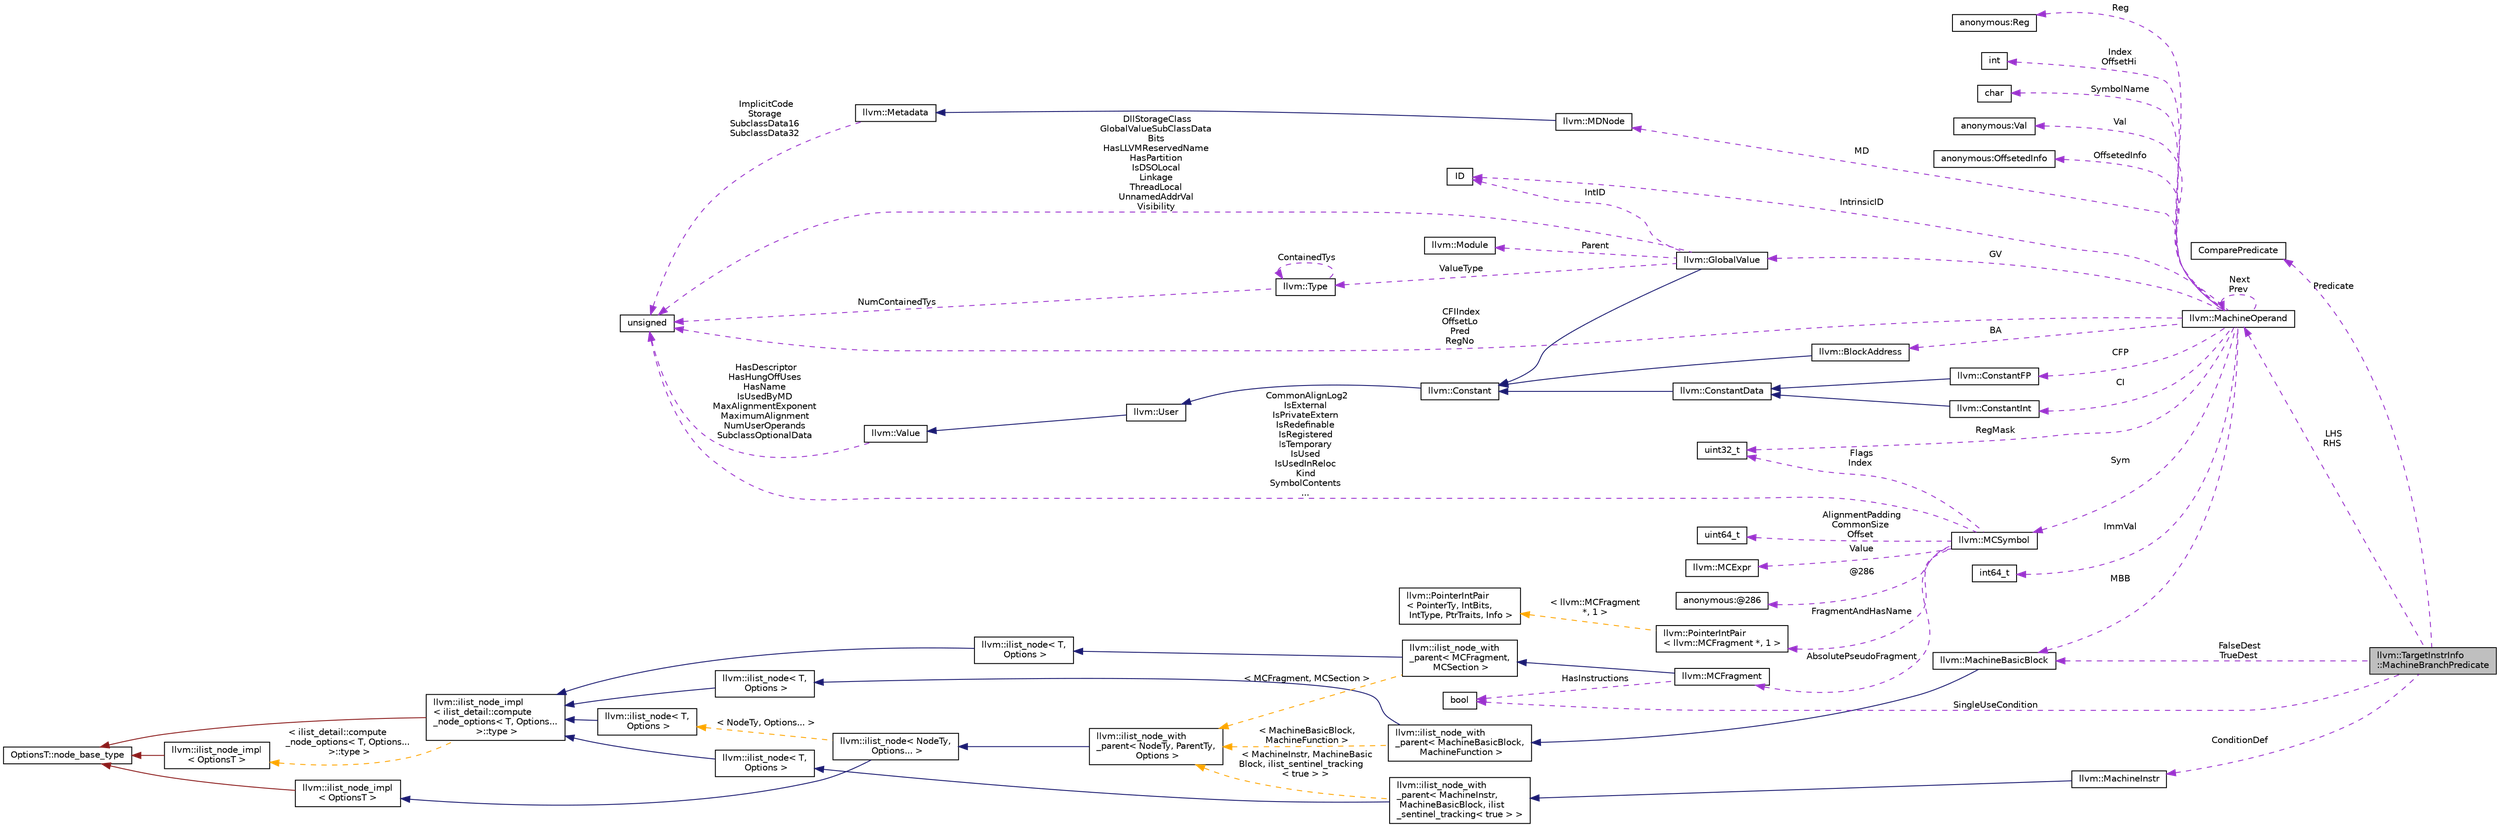 digraph "llvm::TargetInstrInfo::MachineBranchPredicate"
{
 // LATEX_PDF_SIZE
  bgcolor="transparent";
  edge [fontname="Helvetica",fontsize="10",labelfontname="Helvetica",labelfontsize="10"];
  node [fontname="Helvetica",fontsize="10",shape="box"];
  rankdir="LR";
  Node1 [label="llvm::TargetInstrInfo\l::MachineBranchPredicate",height=0.2,width=0.4,color="black", fillcolor="grey75", style="filled", fontcolor="black",tooltip="Represents a predicate at the MachineFunction level."];
  Node2 -> Node1 [dir="back",color="darkorchid3",fontsize="10",style="dashed",label=" Predicate" ,fontname="Helvetica"];
  Node2 [label="ComparePredicate",height=0.2,width=0.4,color="black",tooltip=" "];
  Node3 -> Node1 [dir="back",color="darkorchid3",fontsize="10",style="dashed",label=" LHS\nRHS" ,fontname="Helvetica"];
  Node3 [label="llvm::MachineOperand",height=0.2,width=0.4,color="black",URL="$classllvm_1_1MachineOperand.html",tooltip="MachineOperand class - Representation of each machine instruction operand."];
  Node4 -> Node3 [dir="back",color="darkorchid3",fontsize="10",style="dashed",label=" CFIIndex\nOffsetLo\nPred\nRegNo" ,fontname="Helvetica"];
  Node4 [label="unsigned",height=0.2,width=0.4,color="black",URL="$classunsigned.html",tooltip=" "];
  Node5 -> Node3 [dir="back",color="darkorchid3",fontsize="10",style="dashed",label=" MBB" ,fontname="Helvetica"];
  Node5 [label="llvm::MachineBasicBlock",height=0.2,width=0.4,color="black",URL="$classllvm_1_1MachineBasicBlock.html",tooltip=" "];
  Node6 -> Node5 [dir="back",color="midnightblue",fontsize="10",style="solid",fontname="Helvetica"];
  Node6 [label="llvm::ilist_node_with\l_parent\< MachineBasicBlock,\l MachineFunction \>",height=0.2,width=0.4,color="black",URL="$classllvm_1_1ilist__node__with__parent.html",tooltip=" "];
  Node7 -> Node6 [dir="back",color="midnightblue",fontsize="10",style="solid",fontname="Helvetica"];
  Node7 [label="llvm::ilist_node\< T,\l Options \>",height=0.2,width=0.4,color="black",URL="$classllvm_1_1ilist__node.html",tooltip=" "];
  Node8 -> Node7 [dir="back",color="midnightblue",fontsize="10",style="solid",fontname="Helvetica"];
  Node8 [label="llvm::ilist_node_impl\l\< ilist_detail::compute\l_node_options\< T, Options...\l \>::type \>",height=0.2,width=0.4,color="black",URL="$classllvm_1_1ilist__node__impl.html",tooltip=" "];
  Node9 -> Node8 [dir="back",color="firebrick4",fontsize="10",style="solid",fontname="Helvetica"];
  Node9 [label="OptionsT::node_base_type",height=0.2,width=0.4,color="black",tooltip=" "];
  Node10 -> Node8 [dir="back",color="orange",fontsize="10",style="dashed",label=" \< ilist_detail::compute\l_node_options\< T, Options...\l \>::type \>" ,fontname="Helvetica"];
  Node10 [label="llvm::ilist_node_impl\l\< OptionsT \>",height=0.2,width=0.4,color="black",URL="$classllvm_1_1ilist__node__impl.html",tooltip="Implementation for an ilist node."];
  Node9 -> Node10 [dir="back",color="firebrick4",fontsize="10",style="solid",fontname="Helvetica"];
  Node11 -> Node6 [dir="back",color="orange",fontsize="10",style="dashed",label=" \< MachineBasicBlock,\l MachineFunction \>" ,fontname="Helvetica"];
  Node11 [label="llvm::ilist_node_with\l_parent\< NodeTy, ParentTy,\l Options \>",height=0.2,width=0.4,color="black",URL="$classllvm_1_1ilist__node__with__parent.html",tooltip="An ilist node that can access its parent list."];
  Node12 -> Node11 [dir="back",color="midnightblue",fontsize="10",style="solid",fontname="Helvetica"];
  Node12 [label="llvm::ilist_node\< NodeTy,\l Options... \>",height=0.2,width=0.4,color="black",URL="$classllvm_1_1ilist__node.html",tooltip=" "];
  Node13 -> Node12 [dir="back",color="midnightblue",fontsize="10",style="solid",fontname="Helvetica"];
  Node13 [label="llvm::ilist_node_impl\l\< OptionsT \>",height=0.2,width=0.4,color="black",URL="$classllvm_1_1ilist__node__impl.html",tooltip="Implementation for an ilist node."];
  Node9 -> Node13 [dir="back",color="firebrick4",fontsize="10",style="solid",fontname="Helvetica"];
  Node14 -> Node12 [dir="back",color="orange",fontsize="10",style="dashed",label=" \< NodeTy, Options... \>" ,fontname="Helvetica"];
  Node14 [label="llvm::ilist_node\< T,\l Options \>",height=0.2,width=0.4,color="black",URL="$classllvm_1_1ilist__node.html",tooltip=" "];
  Node8 -> Node14 [dir="back",color="midnightblue",fontsize="10",style="solid",fontname="Helvetica"];
  Node15 -> Node3 [dir="back",color="darkorchid3",fontsize="10",style="dashed",label=" CFP" ,fontname="Helvetica"];
  Node15 [label="llvm::ConstantFP",height=0.2,width=0.4,color="black",URL="$classllvm_1_1ConstantFP.html",tooltip="ConstantFP - Floating Point Values [float, double]."];
  Node16 -> Node15 [dir="back",color="midnightblue",fontsize="10",style="solid",fontname="Helvetica"];
  Node16 [label="llvm::ConstantData",height=0.2,width=0.4,color="black",URL="$classllvm_1_1ConstantData.html",tooltip="Base class for constants with no operands."];
  Node17 -> Node16 [dir="back",color="midnightblue",fontsize="10",style="solid",fontname="Helvetica"];
  Node17 [label="llvm::Constant",height=0.2,width=0.4,color="black",URL="$classllvm_1_1Constant.html",tooltip="This is an important base class in LLVM."];
  Node18 -> Node17 [dir="back",color="midnightblue",fontsize="10",style="solid",fontname="Helvetica"];
  Node18 [label="llvm::User",height=0.2,width=0.4,color="black",URL="$classllvm_1_1User.html",tooltip=" "];
  Node19 -> Node18 [dir="back",color="midnightblue",fontsize="10",style="solid",fontname="Helvetica"];
  Node19 [label="llvm::Value",height=0.2,width=0.4,color="black",URL="$classllvm_1_1Value.html",tooltip="LLVM Value Representation."];
  Node4 -> Node19 [dir="back",color="darkorchid3",fontsize="10",style="dashed",label=" HasDescriptor\nHasHungOffUses\nHasName\nIsUsedByMD\nMaxAlignmentExponent\nMaximumAlignment\nNumUserOperands\nSubclassOptionalData" ,fontname="Helvetica"];
  Node20 -> Node3 [dir="back",color="darkorchid3",fontsize="10",style="dashed",label=" CI" ,fontname="Helvetica"];
  Node20 [label="llvm::ConstantInt",height=0.2,width=0.4,color="black",URL="$classllvm_1_1ConstantInt.html",tooltip="This is the shared class of boolean and integer constants."];
  Node16 -> Node20 [dir="back",color="midnightblue",fontsize="10",style="solid",fontname="Helvetica"];
  Node21 -> Node3 [dir="back",color="darkorchid3",fontsize="10",style="dashed",label=" ImmVal" ,fontname="Helvetica"];
  Node21 [label="int64_t",height=0.2,width=0.4,color="black",tooltip=" "];
  Node22 -> Node3 [dir="back",color="darkorchid3",fontsize="10",style="dashed",label=" RegMask" ,fontname="Helvetica"];
  Node22 [label="uint32_t",height=0.2,width=0.4,color="black",URL="$classuint32__t.html",tooltip=" "];
  Node23 -> Node3 [dir="back",color="darkorchid3",fontsize="10",style="dashed",label=" MD" ,fontname="Helvetica"];
  Node23 [label="llvm::MDNode",height=0.2,width=0.4,color="black",URL="$classllvm_1_1MDNode.html",tooltip="Metadata node."];
  Node24 -> Node23 [dir="back",color="midnightblue",fontsize="10",style="solid",fontname="Helvetica"];
  Node24 [label="llvm::Metadata",height=0.2,width=0.4,color="black",URL="$classllvm_1_1Metadata.html",tooltip="Root of the metadata hierarchy."];
  Node4 -> Node24 [dir="back",color="darkorchid3",fontsize="10",style="dashed",label=" ImplicitCode\nStorage\nSubclassData16\nSubclassData32" ,fontname="Helvetica"];
  Node25 -> Node3 [dir="back",color="darkorchid3",fontsize="10",style="dashed",label=" Sym" ,fontname="Helvetica"];
  Node25 [label="llvm::MCSymbol",height=0.2,width=0.4,color="black",URL="$classllvm_1_1MCSymbol.html",tooltip="MCSymbol - Instances of this class represent a symbol name in the MC file, and MCSymbols are created ..."];
  Node26 -> Node25 [dir="back",color="darkorchid3",fontsize="10",style="dashed",label=" AbsolutePseudoFragment" ,fontname="Helvetica"];
  Node26 [label="llvm::MCFragment",height=0.2,width=0.4,color="black",URL="$classllvm_1_1MCFragment.html",tooltip=" "];
  Node27 -> Node26 [dir="back",color="midnightblue",fontsize="10",style="solid",fontname="Helvetica"];
  Node27 [label="llvm::ilist_node_with\l_parent\< MCFragment,\l MCSection \>",height=0.2,width=0.4,color="black",URL="$classllvm_1_1ilist__node__with__parent.html",tooltip=" "];
  Node28 -> Node27 [dir="back",color="midnightblue",fontsize="10",style="solid",fontname="Helvetica"];
  Node28 [label="llvm::ilist_node\< T,\l Options \>",height=0.2,width=0.4,color="black",URL="$classllvm_1_1ilist__node.html",tooltip=" "];
  Node8 -> Node28 [dir="back",color="midnightblue",fontsize="10",style="solid",fontname="Helvetica"];
  Node11 -> Node27 [dir="back",color="orange",fontsize="10",style="dashed",label=" \< MCFragment, MCSection \>" ,fontname="Helvetica"];
  Node29 -> Node26 [dir="back",color="darkorchid3",fontsize="10",style="dashed",label=" HasInstructions" ,fontname="Helvetica"];
  Node29 [label="bool",height=0.2,width=0.4,color="black",URL="$classbool.html",tooltip=" "];
  Node30 -> Node25 [dir="back",color="darkorchid3",fontsize="10",style="dashed",label=" FragmentAndHasName" ,fontname="Helvetica"];
  Node30 [label="llvm::PointerIntPair\l\< llvm::MCFragment *, 1 \>",height=0.2,width=0.4,color="black",URL="$classllvm_1_1PointerIntPair.html",tooltip=" "];
  Node31 -> Node30 [dir="back",color="orange",fontsize="10",style="dashed",label=" \< llvm::MCFragment\l *, 1 \>" ,fontname="Helvetica"];
  Node31 [label="llvm::PointerIntPair\l\< PointerTy, IntBits,\l IntType, PtrTraits, Info \>",height=0.2,width=0.4,color="black",URL="$classllvm_1_1PointerIntPair.html",tooltip="PointerIntPair - This class implements a pair of a pointer and small integer."];
  Node4 -> Node25 [dir="back",color="darkorchid3",fontsize="10",style="dashed",label=" CommonAlignLog2\nIsExternal\nIsPrivateExtern\nIsRedefinable\nIsRegistered\nIsTemporary\nIsUsed\nIsUsedInReloc\nKind\nSymbolContents\n..." ,fontname="Helvetica"];
  Node22 -> Node25 [dir="back",color="darkorchid3",fontsize="10",style="dashed",label=" Flags\nIndex" ,fontname="Helvetica"];
  Node32 -> Node25 [dir="back",color="darkorchid3",fontsize="10",style="dashed",label=" AlignmentPadding\nCommonSize\nOffset" ,fontname="Helvetica"];
  Node32 [label="uint64_t",height=0.2,width=0.4,color="black",tooltip=" "];
  Node33 -> Node25 [dir="back",color="darkorchid3",fontsize="10",style="dashed",label=" Value" ,fontname="Helvetica"];
  Node33 [label="llvm::MCExpr",height=0.2,width=0.4,color="black",URL="$classllvm_1_1MCExpr.html",tooltip="Base class for the full range of assembler expressions which are needed for parsing."];
  Node34 -> Node25 [dir="back",color="darkorchid3",fontsize="10",style="dashed",label=" @286" ,fontname="Helvetica"];
  Node34 [label="anonymous:@286",height=0.2,width=0.4,color="black",tooltip=" "];
  Node35 -> Node3 [dir="back",color="darkorchid3",fontsize="10",style="dashed",label=" IntrinsicID" ,fontname="Helvetica"];
  Node35 [label="ID",height=0.2,width=0.4,color="black",tooltip=" "];
  Node3 -> Node3 [dir="back",color="darkorchid3",fontsize="10",style="dashed",label=" Next\nPrev" ,fontname="Helvetica"];
  Node36 -> Node3 [dir="back",color="darkorchid3",fontsize="10",style="dashed",label=" Reg" ,fontname="Helvetica"];
  Node36 [label="anonymous:Reg",height=0.2,width=0.4,color="black",tooltip=" "];
  Node37 -> Node3 [dir="back",color="darkorchid3",fontsize="10",style="dashed",label=" Index\nOffsetHi" ,fontname="Helvetica"];
  Node37 [label="int",height=0.2,width=0.4,color="black",tooltip=" "];
  Node38 -> Node3 [dir="back",color="darkorchid3",fontsize="10",style="dashed",label=" SymbolName" ,fontname="Helvetica"];
  Node38 [label="char",height=0.2,width=0.4,color="black",URL="$classchar.html",tooltip=" "];
  Node39 -> Node3 [dir="back",color="darkorchid3",fontsize="10",style="dashed",label=" GV" ,fontname="Helvetica"];
  Node39 [label="llvm::GlobalValue",height=0.2,width=0.4,color="black",URL="$classllvm_1_1GlobalValue.html",tooltip=" "];
  Node17 -> Node39 [dir="back",color="midnightblue",fontsize="10",style="solid",fontname="Helvetica"];
  Node40 -> Node39 [dir="back",color="darkorchid3",fontsize="10",style="dashed",label=" ValueType" ,fontname="Helvetica"];
  Node40 [label="llvm::Type",height=0.2,width=0.4,color="black",URL="$classllvm_1_1Type.html",tooltip="The instances of the Type class are immutable: once they are created, they are never changed."];
  Node4 -> Node40 [dir="back",color="darkorchid3",fontsize="10",style="dashed",label=" NumContainedTys" ,fontname="Helvetica"];
  Node40 -> Node40 [dir="back",color="darkorchid3",fontsize="10",style="dashed",label=" ContainedTys" ,fontname="Helvetica"];
  Node4 -> Node39 [dir="back",color="darkorchid3",fontsize="10",style="dashed",label=" DllStorageClass\nGlobalValueSubClassData\lBits\nHasLLVMReservedName\nHasPartition\nIsDSOLocal\nLinkage\nThreadLocal\nUnnamedAddrVal\nVisibility" ,fontname="Helvetica"];
  Node35 -> Node39 [dir="back",color="darkorchid3",fontsize="10",style="dashed",label=" IntID" ,fontname="Helvetica"];
  Node41 -> Node39 [dir="back",color="darkorchid3",fontsize="10",style="dashed",label=" Parent" ,fontname="Helvetica"];
  Node41 [label="llvm::Module",height=0.2,width=0.4,color="black",URL="$classllvm_1_1Module.html",tooltip="A Module instance is used to store all the information related to an LLVM module."];
  Node42 -> Node3 [dir="back",color="darkorchid3",fontsize="10",style="dashed",label=" BA" ,fontname="Helvetica"];
  Node42 [label="llvm::BlockAddress",height=0.2,width=0.4,color="black",URL="$classllvm_1_1BlockAddress.html",tooltip="The address of a basic block."];
  Node17 -> Node42 [dir="back",color="midnightblue",fontsize="10",style="solid",fontname="Helvetica"];
  Node43 -> Node3 [dir="back",color="darkorchid3",fontsize="10",style="dashed",label=" Val" ,fontname="Helvetica"];
  Node43 [label="anonymous:Val",height=0.2,width=0.4,color="black",tooltip=" "];
  Node44 -> Node3 [dir="back",color="darkorchid3",fontsize="10",style="dashed",label=" OffsetedInfo" ,fontname="Helvetica"];
  Node44 [label="anonymous:OffsetedInfo",height=0.2,width=0.4,color="black",tooltip=" "];
  Node5 -> Node1 [dir="back",color="darkorchid3",fontsize="10",style="dashed",label=" FalseDest\nTrueDest" ,fontname="Helvetica"];
  Node45 -> Node1 [dir="back",color="darkorchid3",fontsize="10",style="dashed",label=" ConditionDef" ,fontname="Helvetica"];
  Node45 [label="llvm::MachineInstr",height=0.2,width=0.4,color="black",URL="$classllvm_1_1MachineInstr.html",tooltip="Representation of each machine instruction."];
  Node46 -> Node45 [dir="back",color="midnightblue",fontsize="10",style="solid",fontname="Helvetica"];
  Node46 [label="llvm::ilist_node_with\l_parent\< MachineInstr,\l MachineBasicBlock, ilist\l_sentinel_tracking\< true \> \>",height=0.2,width=0.4,color="black",URL="$classllvm_1_1ilist__node__with__parent.html",tooltip=" "];
  Node47 -> Node46 [dir="back",color="midnightblue",fontsize="10",style="solid",fontname="Helvetica"];
  Node47 [label="llvm::ilist_node\< T,\l Options \>",height=0.2,width=0.4,color="black",URL="$classllvm_1_1ilist__node.html",tooltip=" "];
  Node8 -> Node47 [dir="back",color="midnightblue",fontsize="10",style="solid",fontname="Helvetica"];
  Node11 -> Node46 [dir="back",color="orange",fontsize="10",style="dashed",label=" \< MachineInstr, MachineBasic\lBlock, ilist_sentinel_tracking\l\< true \> \>" ,fontname="Helvetica"];
  Node29 -> Node1 [dir="back",color="darkorchid3",fontsize="10",style="dashed",label=" SingleUseCondition" ,fontname="Helvetica"];
}
